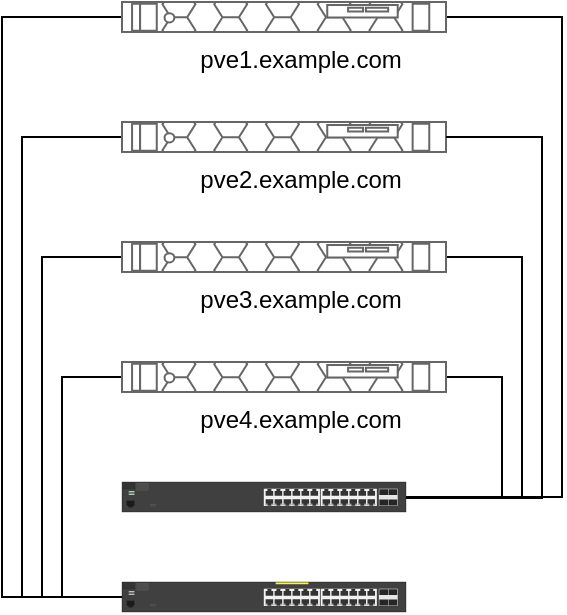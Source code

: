 <mxfile version="23.1.6" type="github">
  <diagram name="第 1 页" id="CJcMfTpAnwNg5Ww8BH1B">
    <mxGraphModel dx="679" dy="378" grid="1" gridSize="10" guides="1" tooltips="1" connect="1" arrows="1" fold="1" page="1" pageScale="1" pageWidth="827" pageHeight="1169" math="0" shadow="0">
      <root>
        <mxCell id="0" />
        <mxCell id="1" parent="0" />
        <mxCell id="oZqUKkAP4TWX_VYrOpFU-14" style="edgeStyle=elbowEdgeStyle;rounded=0;orthogonalLoop=1;jettySize=auto;html=1;endArrow=none;endFill=0;" parent="1" source="oZqUKkAP4TWX_VYrOpFU-3" target="oZqUKkAP4TWX_VYrOpFU-8" edge="1">
          <mxGeometry relative="1" as="geometry">
            <Array as="points">
              <mxPoint x="280" y="540" />
            </Array>
          </mxGeometry>
        </mxCell>
        <mxCell id="oZqUKkAP4TWX_VYrOpFU-3" value="pve2.example.com" style="strokeColor=#666666;html=1;labelPosition=center;align=center;spacingLeft=15;shadow=0;dashed=0;outlineConnect=0;shape=mxgraph.rack.dell.poweredge_r440;verticalLabelPosition=bottom;verticalAlign=top;" parent="1" vertex="1">
          <mxGeometry x="330" y="420" width="162" height="15" as="geometry" />
        </mxCell>
        <mxCell id="oZqUKkAP4TWX_VYrOpFU-16" style="edgeStyle=elbowEdgeStyle;rounded=0;orthogonalLoop=1;jettySize=auto;html=1;endArrow=none;endFill=0;" parent="1" source="oZqUKkAP4TWX_VYrOpFU-4" target="oZqUKkAP4TWX_VYrOpFU-8" edge="1">
          <mxGeometry relative="1" as="geometry">
            <Array as="points">
              <mxPoint x="300" y="610" />
            </Array>
          </mxGeometry>
        </mxCell>
        <mxCell id="WCLmoTP4bQu-zIDQX0vf-11" value="" style="edgeStyle=orthogonalEdgeStyle;rounded=0;orthogonalLoop=1;jettySize=auto;html=1;endArrow=none;endFill=0;" edge="1" parent="1" source="oZqUKkAP4TWX_VYrOpFU-4" target="oZqUKkAP4TWX_VYrOpFU-7">
          <mxGeometry relative="1" as="geometry">
            <mxPoint x="572" y="547.5" as="targetPoint" />
            <Array as="points">
              <mxPoint x="520" y="548" />
              <mxPoint x="520" y="608" />
            </Array>
          </mxGeometry>
        </mxCell>
        <mxCell id="oZqUKkAP4TWX_VYrOpFU-4" value="pve4.example.com" style="strokeColor=#666666;html=1;labelPosition=center;align=center;spacingLeft=15;shadow=0;dashed=0;outlineConnect=0;shape=mxgraph.rack.dell.poweredge_r440;verticalLabelPosition=bottom;verticalAlign=top;" parent="1" vertex="1">
          <mxGeometry x="330" y="540" width="162" height="15" as="geometry" />
        </mxCell>
        <mxCell id="oZqUKkAP4TWX_VYrOpFU-11" style="edgeStyle=elbowEdgeStyle;rounded=0;orthogonalLoop=1;jettySize=auto;html=1;startArrow=none;startFill=0;endArrow=none;endFill=0;" parent="1" source="oZqUKkAP4TWX_VYrOpFU-5" target="oZqUKkAP4TWX_VYrOpFU-7" edge="1">
          <mxGeometry relative="1" as="geometry">
            <Array as="points">
              <mxPoint x="550" y="490" />
            </Array>
          </mxGeometry>
        </mxCell>
        <mxCell id="oZqUKkAP4TWX_VYrOpFU-12" style="edgeStyle=elbowEdgeStyle;rounded=0;orthogonalLoop=1;jettySize=auto;html=1;endArrow=none;endFill=0;" parent="1" source="oZqUKkAP4TWX_VYrOpFU-5" target="oZqUKkAP4TWX_VYrOpFU-8" edge="1">
          <mxGeometry relative="1" as="geometry">
            <Array as="points">
              <mxPoint x="270" y="520" />
            </Array>
          </mxGeometry>
        </mxCell>
        <mxCell id="WCLmoTP4bQu-zIDQX0vf-7" style="edgeStyle=orthogonalEdgeStyle;rounded=0;orthogonalLoop=1;jettySize=auto;html=1;endArrow=none;endFill=0;" edge="1" parent="1" source="oZqUKkAP4TWX_VYrOpFU-3" target="oZqUKkAP4TWX_VYrOpFU-7">
          <mxGeometry relative="1" as="geometry">
            <Array as="points">
              <mxPoint x="540" y="428" />
              <mxPoint x="540" y="608" />
            </Array>
          </mxGeometry>
        </mxCell>
        <mxCell id="oZqUKkAP4TWX_VYrOpFU-5" value="pve1.example.com" style="strokeColor=#666666;html=1;labelPosition=center;align=center;spacingLeft=15;shadow=0;dashed=0;outlineConnect=0;shape=mxgraph.rack.dell.poweredge_r440;verticalLabelPosition=bottom;verticalAlign=top;" parent="1" vertex="1">
          <mxGeometry x="330" y="360" width="162" height="15" as="geometry" />
        </mxCell>
        <mxCell id="oZqUKkAP4TWX_VYrOpFU-15" style="edgeStyle=elbowEdgeStyle;rounded=0;orthogonalLoop=1;jettySize=auto;html=1;endArrow=none;endFill=0;" parent="1" source="oZqUKkAP4TWX_VYrOpFU-6" target="oZqUKkAP4TWX_VYrOpFU-8" edge="1">
          <mxGeometry relative="1" as="geometry">
            <Array as="points">
              <mxPoint x="290" y="570" />
            </Array>
          </mxGeometry>
        </mxCell>
        <mxCell id="WCLmoTP4bQu-zIDQX0vf-10" style="edgeStyle=orthogonalEdgeStyle;rounded=0;orthogonalLoop=1;jettySize=auto;html=1;endArrow=none;endFill=0;" edge="1" parent="1" source="oZqUKkAP4TWX_VYrOpFU-6" target="oZqUKkAP4TWX_VYrOpFU-7">
          <mxGeometry relative="1" as="geometry">
            <Array as="points">
              <mxPoint x="530" y="488" />
              <mxPoint x="530" y="608" />
            </Array>
          </mxGeometry>
        </mxCell>
        <mxCell id="oZqUKkAP4TWX_VYrOpFU-6" value="pve3.example.com" style="strokeColor=#666666;html=1;labelPosition=center;align=center;spacingLeft=15;shadow=0;dashed=0;outlineConnect=0;shape=mxgraph.rack.dell.poweredge_r440;verticalLabelPosition=bottom;verticalAlign=top;" parent="1" vertex="1">
          <mxGeometry x="330" y="480" width="162" height="15" as="geometry" />
        </mxCell>
        <mxCell id="oZqUKkAP4TWX_VYrOpFU-7" value="" style="html=1;verticalLabelPosition=bottom;verticalAlign=top;outlineConnect=0;shadow=0;dashed=0;shape=mxgraph.rack.hpe_aruba.switches.j9776a_2530_24g_switch;" parent="1" vertex="1">
          <mxGeometry x="330" y="600" width="142" height="15" as="geometry" />
        </mxCell>
        <mxCell id="oZqUKkAP4TWX_VYrOpFU-8" value="" style="html=1;verticalLabelPosition=bottom;verticalAlign=top;outlineConnect=0;shadow=0;dashed=0;shape=mxgraph.rack.hpe_aruba.switches.j9773a_2530_24g_poeplus_switch;" parent="1" vertex="1">
          <mxGeometry x="330" y="650" width="142" height="15" as="geometry" />
        </mxCell>
      </root>
    </mxGraphModel>
  </diagram>
</mxfile>

